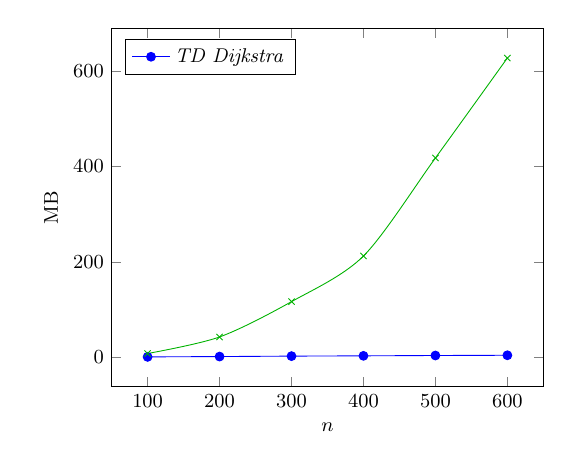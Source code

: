 \tikzstyle{textstyle}=[font=\fontsize{9}{9}\selectfont]
\begin{tikzpicture}[textstyle, scale=0.8]
    \begin{axis}[
        xlabel={$n$},
        ylabel={MB},
		legend pos=north west
        ]
        
	\addplot[smooth,mark=*,color=blue] plot coordinates {
		(100,0.6)
		(200,1.3)
		(300,2.2)
		(400,2.8)
		(500,3.5)
		(600,4.0)
    };
    \addlegendentry{\textit{TD Dijkstra}}
    
    \addplot[smooth,mark=x,color=green!70!black] plot coordinates {
		(100,7.7)
		(200,42.4)
		(300,116.5)
		(400,212.2)
		(500,417.8)
		(600,627.5)
    };
    
    \end{axis}
\end{tikzpicture}

